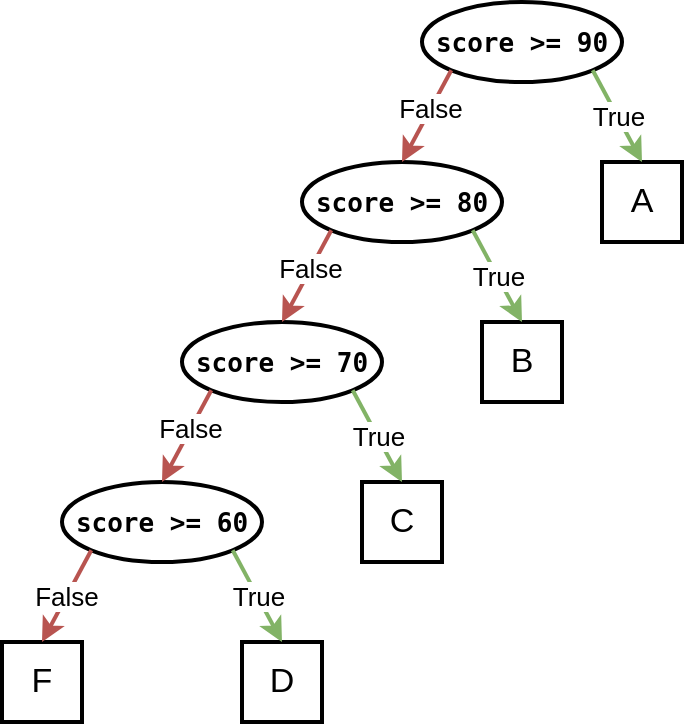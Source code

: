 <mxfile version="20.3.0" type="device"><diagram id="_3UOW46B3mNLH1Lb9zaw" name="Page-1"><mxGraphModel dx="683" dy="474" grid="1" gridSize="10" guides="1" tooltips="1" connect="1" arrows="1" fold="1" page="1" pageScale="1" pageWidth="850" pageHeight="1100" math="0" shadow="0"><root><mxCell id="0"/><mxCell id="1" parent="0"/><mxCell id="9Ag4mrNhBoLASxdMtUmU-40" value="" style="group" vertex="1" connectable="0" parent="1"><mxGeometry x="40" y="40" width="340" height="360" as="geometry"/></mxCell><mxCell id="9Ag4mrNhBoLASxdMtUmU-13" value="" style="group" vertex="1" connectable="0" parent="9Ag4mrNhBoLASxdMtUmU-40"><mxGeometry x="170" width="160" height="40" as="geometry"/></mxCell><mxCell id="9Ag4mrNhBoLASxdMtUmU-2" value="&lt;pre style=&quot;font-size: 13px;&quot;&gt;&lt;b style=&quot;font-size: 13px;&quot;&gt;score &amp;gt;= 90&lt;/b&gt;&lt;/pre&gt;" style="ellipse;whiteSpace=wrap;html=1;fontSize=13;strokeWidth=2;" vertex="1" parent="9Ag4mrNhBoLASxdMtUmU-13"><mxGeometry x="40" width="100" height="40" as="geometry"/></mxCell><mxCell id="9Ag4mrNhBoLASxdMtUmU-14" value="" style="group" vertex="1" connectable="0" parent="9Ag4mrNhBoLASxdMtUmU-40"><mxGeometry x="110" y="80" width="160" height="40" as="geometry"/></mxCell><mxCell id="9Ag4mrNhBoLASxdMtUmU-18" value="&lt;pre style=&quot;font-size: 13px;&quot;&gt;&lt;b style=&quot;font-size: 13px;&quot;&gt;score &amp;gt;= 80&lt;/b&gt;&lt;/pre&gt;" style="ellipse;whiteSpace=wrap;html=1;fontSize=13;strokeWidth=2;" vertex="1" parent="9Ag4mrNhBoLASxdMtUmU-14"><mxGeometry x="40" width="100" height="40" as="geometry"/></mxCell><mxCell id="9Ag4mrNhBoLASxdMtUmU-19" value="" style="group" vertex="1" connectable="0" parent="9Ag4mrNhBoLASxdMtUmU-40"><mxGeometry x="50" y="160" width="160" height="40" as="geometry"/></mxCell><mxCell id="9Ag4mrNhBoLASxdMtUmU-23" value="&lt;pre style=&quot;font-size: 13px;&quot;&gt;&lt;b style=&quot;font-size: 13px;&quot;&gt;score &amp;gt;= 70&lt;/b&gt;&lt;/pre&gt;" style="ellipse;whiteSpace=wrap;html=1;fontSize=13;strokeWidth=2;" vertex="1" parent="9Ag4mrNhBoLASxdMtUmU-19"><mxGeometry x="40" width="100" height="40" as="geometry"/></mxCell><mxCell id="9Ag4mrNhBoLASxdMtUmU-24" value="" style="group" vertex="1" connectable="0" parent="9Ag4mrNhBoLASxdMtUmU-40"><mxGeometry x="50" y="230" width="170" height="50" as="geometry"/></mxCell><mxCell id="9Ag4mrNhBoLASxdMtUmU-25" style="rounded=0;orthogonalLoop=1;jettySize=auto;html=1;exitX=0;exitY=1;exitDx=0;exitDy=0;fontSize=13;strokeWidth=2;" edge="1" parent="9Ag4mrNhBoLASxdMtUmU-24" source="9Ag4mrNhBoLASxdMtUmU-28"><mxGeometry relative="1" as="geometry"><mxPoint y="30" as="targetPoint"/></mxGeometry></mxCell><mxCell id="9Ag4mrNhBoLASxdMtUmU-28" value="&lt;pre style=&quot;font-size: 13px;&quot;&gt;&lt;b style=&quot;font-size: 13px;&quot;&gt;score &amp;gt;= 60&lt;/b&gt;&lt;/pre&gt;" style="ellipse;whiteSpace=wrap;html=1;fontSize=13;strokeWidth=2;" vertex="1" parent="9Ag4mrNhBoLASxdMtUmU-24"><mxGeometry x="-20" y="10" width="100" height="40" as="geometry"/></mxCell><mxCell id="9Ag4mrNhBoLASxdMtUmU-36" value="&lt;font style=&quot;font-size: 17px;&quot;&gt;C&lt;/font&gt;" style="whiteSpace=wrap;html=1;aspect=fixed;strokeWidth=2;fontSize=13;" vertex="1" parent="9Ag4mrNhBoLASxdMtUmU-24"><mxGeometry x="130" y="10" width="40" height="40" as="geometry"/></mxCell><mxCell id="9Ag4mrNhBoLASxdMtUmU-34" value="&lt;font style=&quot;font-size: 17px;&quot;&gt;A&lt;/font&gt;" style="whiteSpace=wrap;html=1;aspect=fixed;strokeWidth=2;fontSize=13;" vertex="1" parent="9Ag4mrNhBoLASxdMtUmU-40"><mxGeometry x="300" y="80" width="40" height="40" as="geometry"/></mxCell><mxCell id="9Ag4mrNhBoLASxdMtUmU-35" value="&lt;font style=&quot;font-size: 17px;&quot;&gt;B&lt;/font&gt;" style="whiteSpace=wrap;html=1;aspect=fixed;strokeWidth=2;fontSize=13;" vertex="1" parent="9Ag4mrNhBoLASxdMtUmU-40"><mxGeometry x="240" y="160" width="40" height="40" as="geometry"/></mxCell><mxCell id="9Ag4mrNhBoLASxdMtUmU-37" value="&lt;font style=&quot;font-size: 17px;&quot;&gt;D&lt;/font&gt;" style="whiteSpace=wrap;html=1;aspect=fixed;strokeWidth=2;fontSize=13;" vertex="1" parent="9Ag4mrNhBoLASxdMtUmU-40"><mxGeometry x="120" y="320" width="40" height="40" as="geometry"/></mxCell><mxCell id="9Ag4mrNhBoLASxdMtUmU-38" value="&lt;span style=&quot;font-size: 17px;&quot;&gt;F&lt;/span&gt;" style="whiteSpace=wrap;html=1;aspect=fixed;strokeWidth=2;fontSize=13;" vertex="1" parent="9Ag4mrNhBoLASxdMtUmU-40"><mxGeometry y="320" width="40" height="40" as="geometry"/></mxCell><mxCell id="9Ag4mrNhBoLASxdMtUmU-5" value="True" style="edgeStyle=none;rounded=0;orthogonalLoop=1;jettySize=auto;html=1;exitX=1;exitY=1;exitDx=0;exitDy=0;fontSize=13;strokeWidth=2;entryX=0.5;entryY=0;entryDx=0;entryDy=0;fillColor=#d5e8d4;strokeColor=#82b366;" edge="1" parent="9Ag4mrNhBoLASxdMtUmU-40" source="9Ag4mrNhBoLASxdMtUmU-2" target="9Ag4mrNhBoLASxdMtUmU-34"><mxGeometry relative="1" as="geometry"><mxPoint x="340" y="34" as="targetPoint"/></mxGeometry></mxCell><mxCell id="9Ag4mrNhBoLASxdMtUmU-15" style="rounded=0;orthogonalLoop=1;jettySize=auto;html=1;exitX=0;exitY=1;exitDx=0;exitDy=0;fontSize=13;strokeWidth=2;entryX=0.5;entryY=0;entryDx=0;entryDy=0;fillColor=#f8cecc;strokeColor=#b85450;" edge="1" parent="9Ag4mrNhBoLASxdMtUmU-40" source="9Ag4mrNhBoLASxdMtUmU-18" target="9Ag4mrNhBoLASxdMtUmU-23"><mxGeometry relative="1" as="geometry"><mxPoint x="130" y="110" as="targetPoint"/></mxGeometry></mxCell><mxCell id="9Ag4mrNhBoLASxdMtUmU-16" value="False" style="edgeLabel;html=1;align=center;verticalAlign=middle;resizable=0;points=[];fontSize=13;" vertex="1" connectable="0" parent="9Ag4mrNhBoLASxdMtUmU-15"><mxGeometry x="-0.167" y="-1" relative="1" as="geometry"><mxPoint as="offset"/></mxGeometry></mxCell><mxCell id="9Ag4mrNhBoLASxdMtUmU-17" value="True" style="edgeStyle=none;rounded=0;orthogonalLoop=1;jettySize=auto;html=1;exitX=1;exitY=1;exitDx=0;exitDy=0;fontSize=13;strokeWidth=2;entryX=0.5;entryY=0;entryDx=0;entryDy=0;fillColor=#d5e8d4;strokeColor=#82b366;" edge="1" parent="9Ag4mrNhBoLASxdMtUmU-40" source="9Ag4mrNhBoLASxdMtUmU-18" target="9Ag4mrNhBoLASxdMtUmU-35"><mxGeometry relative="1" as="geometry"><mxPoint x="290" y="114" as="targetPoint"/></mxGeometry></mxCell><mxCell id="9Ag4mrNhBoLASxdMtUmU-3" style="rounded=0;orthogonalLoop=1;jettySize=auto;html=1;exitX=0;exitY=1;exitDx=0;exitDy=0;fontSize=13;strokeWidth=2;entryX=0.5;entryY=0;entryDx=0;entryDy=0;fillColor=#f8cecc;strokeColor=#b85450;" edge="1" parent="9Ag4mrNhBoLASxdMtUmU-40" source="9Ag4mrNhBoLASxdMtUmU-2" target="9Ag4mrNhBoLASxdMtUmU-18"><mxGeometry relative="1" as="geometry"><mxPoint x="170" y="30" as="targetPoint"/></mxGeometry></mxCell><mxCell id="9Ag4mrNhBoLASxdMtUmU-4" value="False" style="edgeLabel;html=1;align=center;verticalAlign=middle;resizable=0;points=[];fontSize=13;" vertex="1" connectable="0" parent="9Ag4mrNhBoLASxdMtUmU-3"><mxGeometry x="-0.167" y="-1" relative="1" as="geometry"><mxPoint as="offset"/></mxGeometry></mxCell><mxCell id="9Ag4mrNhBoLASxdMtUmU-22" value="True" style="edgeStyle=none;rounded=0;orthogonalLoop=1;jettySize=auto;html=1;exitX=1;exitY=1;exitDx=0;exitDy=0;fontSize=13;strokeWidth=2;entryX=0.5;entryY=0;entryDx=0;entryDy=0;fillColor=#d5e8d4;strokeColor=#82b366;" edge="1" parent="9Ag4mrNhBoLASxdMtUmU-40" source="9Ag4mrNhBoLASxdMtUmU-23" target="9Ag4mrNhBoLASxdMtUmU-36"><mxGeometry relative="1" as="geometry"><mxPoint x="210" y="194" as="targetPoint"/></mxGeometry></mxCell><mxCell id="9Ag4mrNhBoLASxdMtUmU-20" style="rounded=0;orthogonalLoop=1;jettySize=auto;html=1;exitX=0;exitY=1;exitDx=0;exitDy=0;fontSize=13;strokeWidth=2;entryX=0.5;entryY=0;entryDx=0;entryDy=0;fillColor=#f8cecc;strokeColor=#b85450;" edge="1" parent="9Ag4mrNhBoLASxdMtUmU-40" source="9Ag4mrNhBoLASxdMtUmU-23" target="9Ag4mrNhBoLASxdMtUmU-28"><mxGeometry relative="1" as="geometry"><mxPoint x="50" y="190" as="targetPoint"/></mxGeometry></mxCell><mxCell id="9Ag4mrNhBoLASxdMtUmU-21" value="False" style="edgeLabel;html=1;align=center;verticalAlign=middle;resizable=0;points=[];fontSize=13;" vertex="1" connectable="0" parent="9Ag4mrNhBoLASxdMtUmU-20"><mxGeometry x="-0.167" y="-1" relative="1" as="geometry"><mxPoint as="offset"/></mxGeometry></mxCell><mxCell id="9Ag4mrNhBoLASxdMtUmU-27" value="True" style="edgeStyle=none;rounded=0;orthogonalLoop=1;jettySize=auto;html=1;exitX=1;exitY=1;exitDx=0;exitDy=0;fontSize=13;strokeWidth=2;entryX=0.5;entryY=0;entryDx=0;entryDy=0;fillColor=#d5e8d4;strokeColor=#82b366;" edge="1" parent="9Ag4mrNhBoLASxdMtUmU-40" source="9Ag4mrNhBoLASxdMtUmU-28" target="9Ag4mrNhBoLASxdMtUmU-37"><mxGeometry relative="1" as="geometry"><mxPoint x="110" y="310" as="targetPoint"/></mxGeometry></mxCell><mxCell id="9Ag4mrNhBoLASxdMtUmU-39" value="False" style="edgeStyle=none;rounded=0;orthogonalLoop=1;jettySize=auto;html=1;exitX=0;exitY=1;exitDx=0;exitDy=0;entryX=0.5;entryY=0;entryDx=0;entryDy=0;strokeWidth=2;fontSize=13;fillColor=#f8cecc;strokeColor=#b85450;" edge="1" parent="9Ag4mrNhBoLASxdMtUmU-40" source="9Ag4mrNhBoLASxdMtUmU-28" target="9Ag4mrNhBoLASxdMtUmU-38"><mxGeometry relative="1" as="geometry"><mxPoint x="20" y="320" as="targetPoint"/></mxGeometry></mxCell></root></mxGraphModel></diagram></mxfile>
